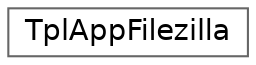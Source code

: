 digraph "Graphical Class Hierarchy"
{
 // LATEX_PDF_SIZE
  bgcolor="transparent";
  edge [fontname=Helvetica,fontsize=14,labelfontname=Helvetica,labelfontsize=14];
  node [fontname=Helvetica,fontsize=14,shape=box,height=0.2,width=0.4];
  rankdir="LR";
  Node0 [id="Node000000",label="TplAppFilezilla",height=0.2,width=0.4,color="grey40", fillcolor="white", style="filled",URL="$d0/d23/classTplAppFilezilla.html",tooltip=" "];
}

